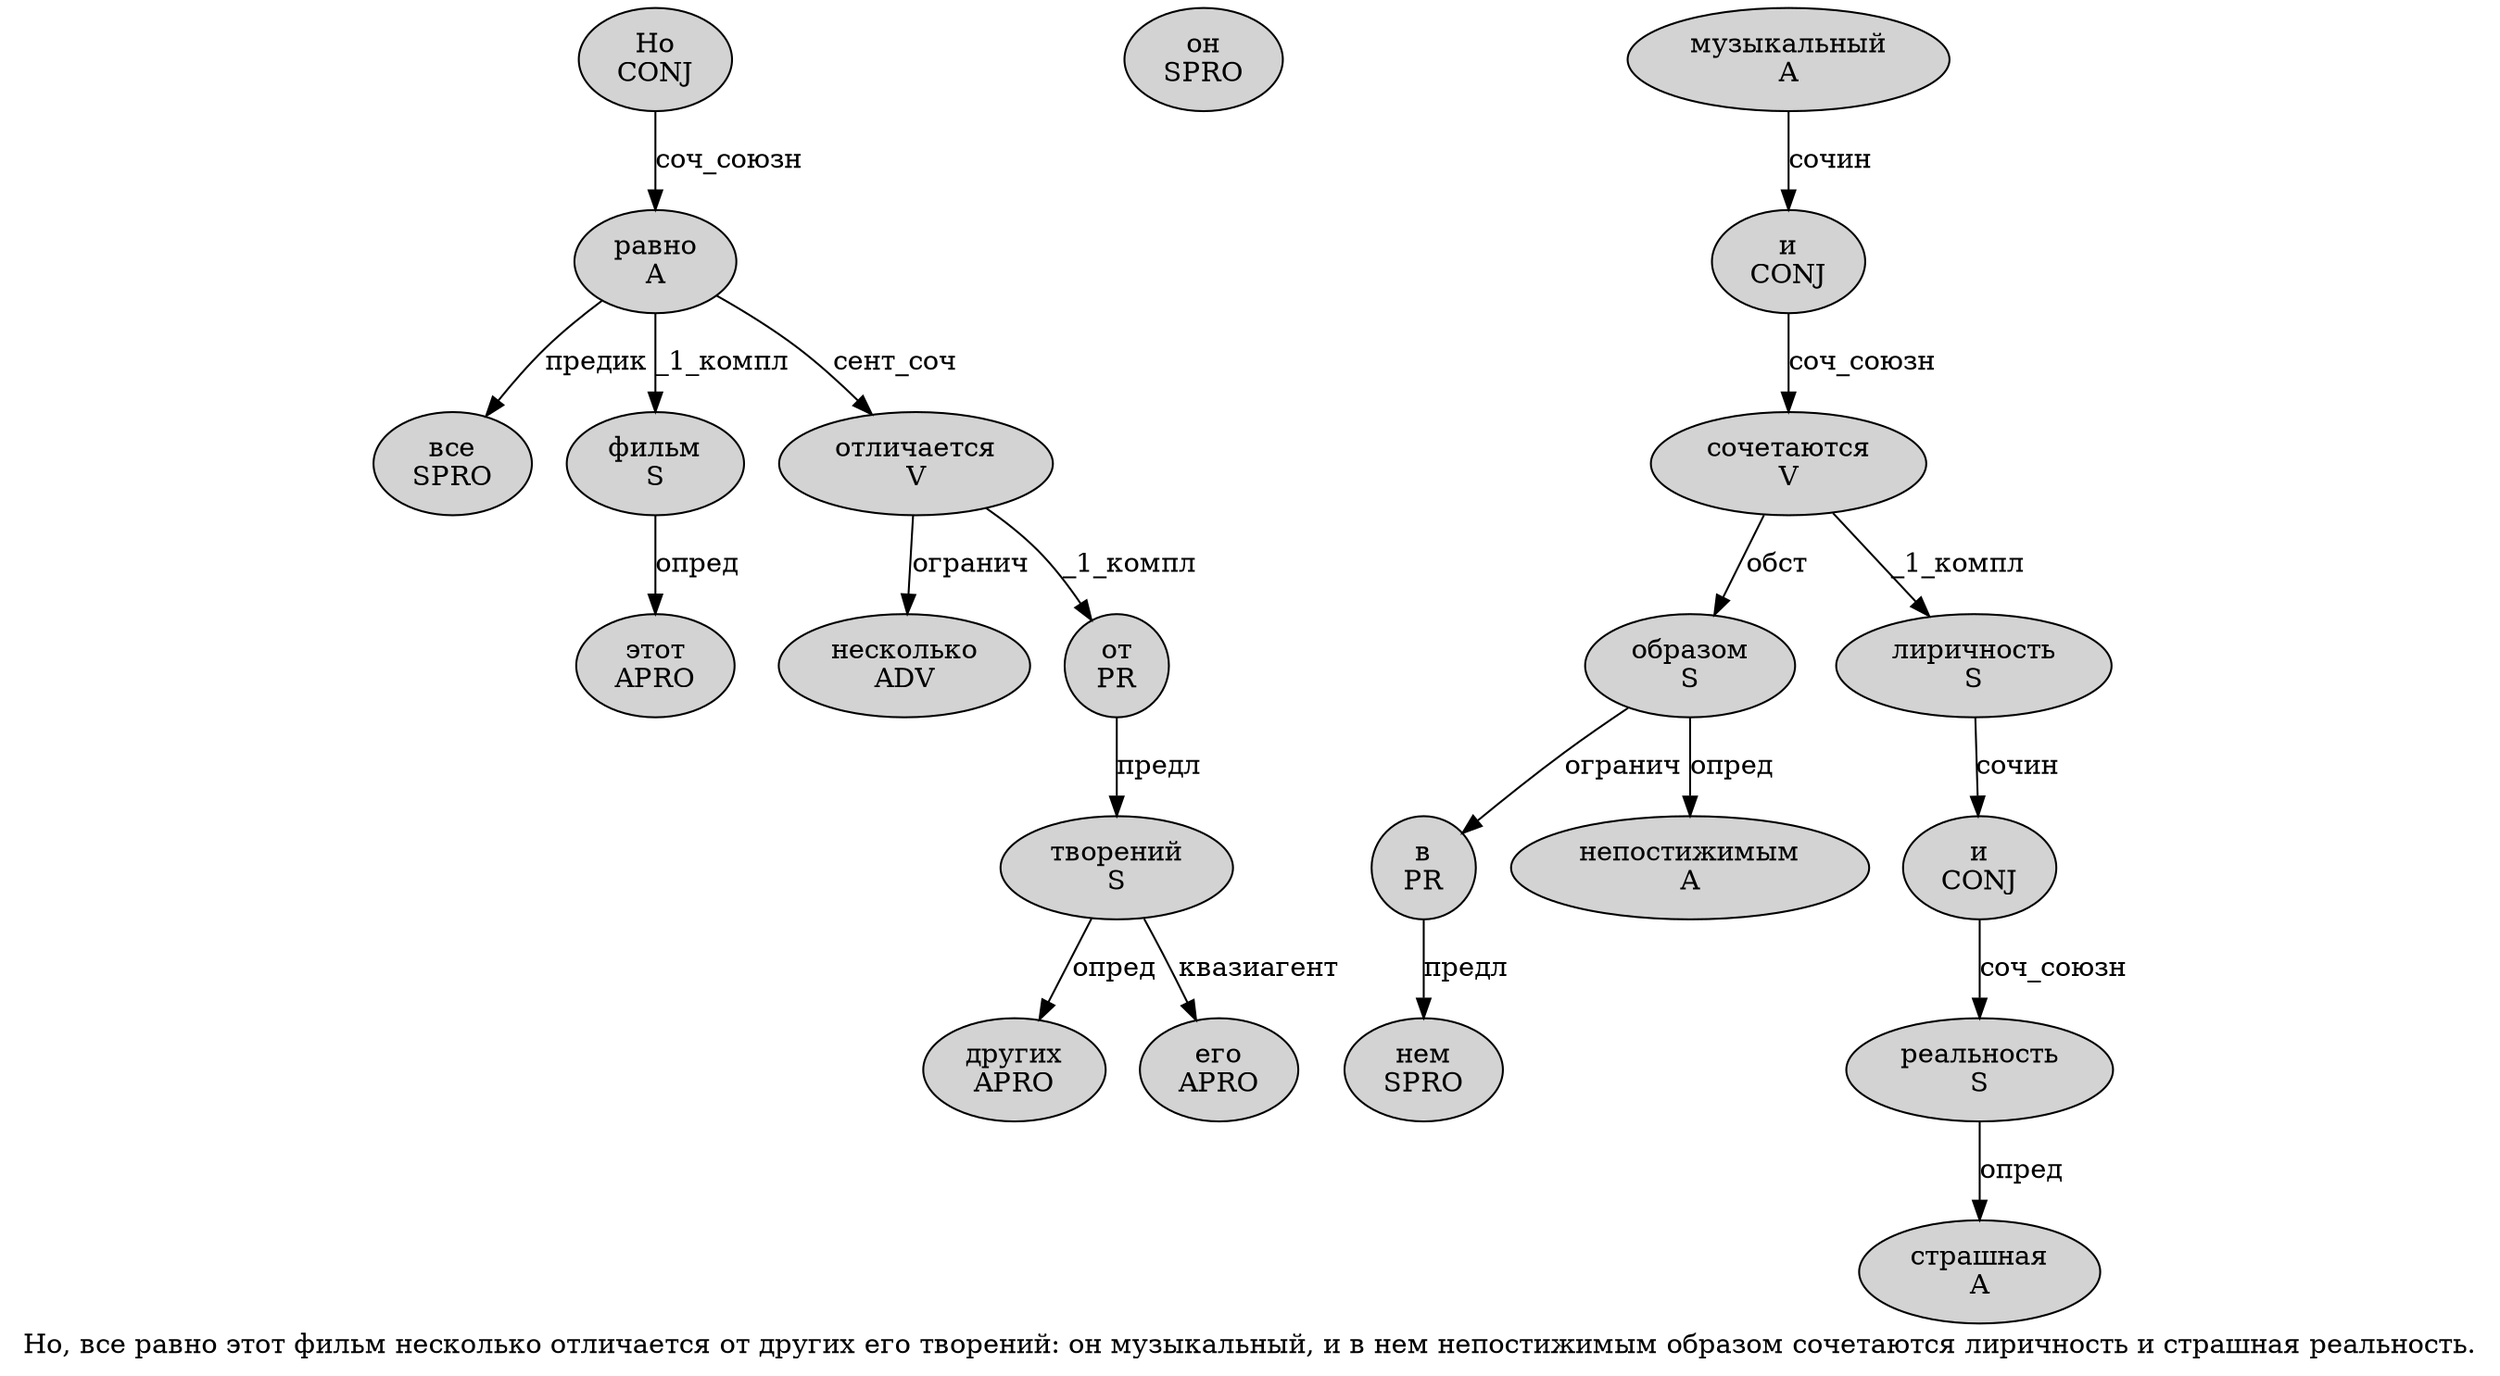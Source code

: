 digraph SENTENCE_32 {
	graph [label="Но, все равно этот фильм несколько отличается от других его творений: он музыкальный, и в нем непостижимым образом сочетаются лиричность и страшная реальность."]
	node [style=filled]
		0 [label="Но
CONJ" color="" fillcolor=lightgray penwidth=1 shape=ellipse]
		2 [label="все
SPRO" color="" fillcolor=lightgray penwidth=1 shape=ellipse]
		3 [label="равно
A" color="" fillcolor=lightgray penwidth=1 shape=ellipse]
		4 [label="этот
APRO" color="" fillcolor=lightgray penwidth=1 shape=ellipse]
		5 [label="фильм
S" color="" fillcolor=lightgray penwidth=1 shape=ellipse]
		6 [label="несколько
ADV" color="" fillcolor=lightgray penwidth=1 shape=ellipse]
		7 [label="отличается
V" color="" fillcolor=lightgray penwidth=1 shape=ellipse]
		8 [label="от
PR" color="" fillcolor=lightgray penwidth=1 shape=ellipse]
		9 [label="других
APRO" color="" fillcolor=lightgray penwidth=1 shape=ellipse]
		10 [label="его
APRO" color="" fillcolor=lightgray penwidth=1 shape=ellipse]
		11 [label="творений
S" color="" fillcolor=lightgray penwidth=1 shape=ellipse]
		13 [label="он
SPRO" color="" fillcolor=lightgray penwidth=1 shape=ellipse]
		14 [label="музыкальный
A" color="" fillcolor=lightgray penwidth=1 shape=ellipse]
		16 [label="и
CONJ" color="" fillcolor=lightgray penwidth=1 shape=ellipse]
		17 [label="в
PR" color="" fillcolor=lightgray penwidth=1 shape=ellipse]
		18 [label="нем
SPRO" color="" fillcolor=lightgray penwidth=1 shape=ellipse]
		19 [label="непостижимым
A" color="" fillcolor=lightgray penwidth=1 shape=ellipse]
		20 [label="образом
S" color="" fillcolor=lightgray penwidth=1 shape=ellipse]
		21 [label="сочетаются
V" color="" fillcolor=lightgray penwidth=1 shape=ellipse]
		22 [label="лиричность
S" color="" fillcolor=lightgray penwidth=1 shape=ellipse]
		23 [label="и
CONJ" color="" fillcolor=lightgray penwidth=1 shape=ellipse]
		24 [label="страшная
A" color="" fillcolor=lightgray penwidth=1 shape=ellipse]
		25 [label="реальность
S" color="" fillcolor=lightgray penwidth=1 shape=ellipse]
			17 -> 18 [label="предл"]
			23 -> 25 [label="соч_союзн"]
			21 -> 20 [label="обст"]
			21 -> 22 [label="_1_компл"]
			7 -> 6 [label="огранич"]
			7 -> 8 [label="_1_компл"]
			16 -> 21 [label="соч_союзн"]
			0 -> 3 [label="соч_союзн"]
			25 -> 24 [label="опред"]
			11 -> 9 [label="опред"]
			11 -> 10 [label="квазиагент"]
			20 -> 17 [label="огранич"]
			20 -> 19 [label="опред"]
			14 -> 16 [label="сочин"]
			3 -> 2 [label="предик"]
			3 -> 5 [label="_1_компл"]
			3 -> 7 [label="сент_соч"]
			22 -> 23 [label="сочин"]
			8 -> 11 [label="предл"]
			5 -> 4 [label="опред"]
}